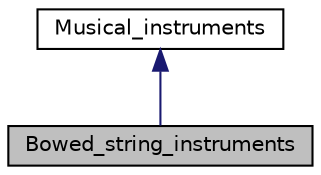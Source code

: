 digraph "Bowed_string_instruments"
{
  edge [fontname="Helvetica",fontsize="10",labelfontname="Helvetica",labelfontsize="10"];
  node [fontname="Helvetica",fontsize="10",shape=record];
  Node1 [label="Bowed_string_instruments",height=0.2,width=0.4,color="black", fillcolor="grey75", style="filled", fontcolor="black"];
  Node2 -> Node1 [dir="back",color="midnightblue",fontsize="10",style="solid"];
  Node2 [label="Musical_instruments",height=0.2,width=0.4,color="black", fillcolor="white", style="filled",URL="$classMusical__instruments.html",tooltip="Abstract base class representing any kind of musical instrument. "];
}
